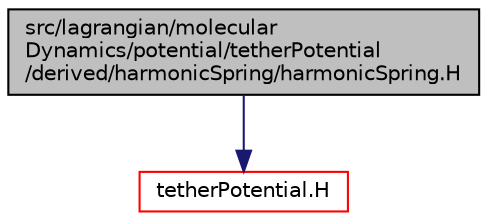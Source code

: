 digraph "src/lagrangian/molecularDynamics/potential/tetherPotential/derived/harmonicSpring/harmonicSpring.H"
{
  bgcolor="transparent";
  edge [fontname="Helvetica",fontsize="10",labelfontname="Helvetica",labelfontsize="10"];
  node [fontname="Helvetica",fontsize="10",shape=record];
  Node1 [label="src/lagrangian/molecular\lDynamics/potential/tetherPotential\l/derived/harmonicSpring/harmonicSpring.H",height=0.2,width=0.4,color="black", fillcolor="grey75", style="filled", fontcolor="black"];
  Node1 -> Node2 [color="midnightblue",fontsize="10",style="solid",fontname="Helvetica"];
  Node2 [label="tetherPotential.H",height=0.2,width=0.4,color="red",URL="$a06971.html"];
}
